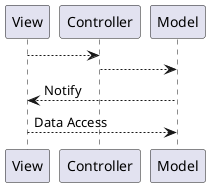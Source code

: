@startuml
View --> Controller
Controller --> Model
Model --> View: Notify
View --> Model: Data Access
@enduml
